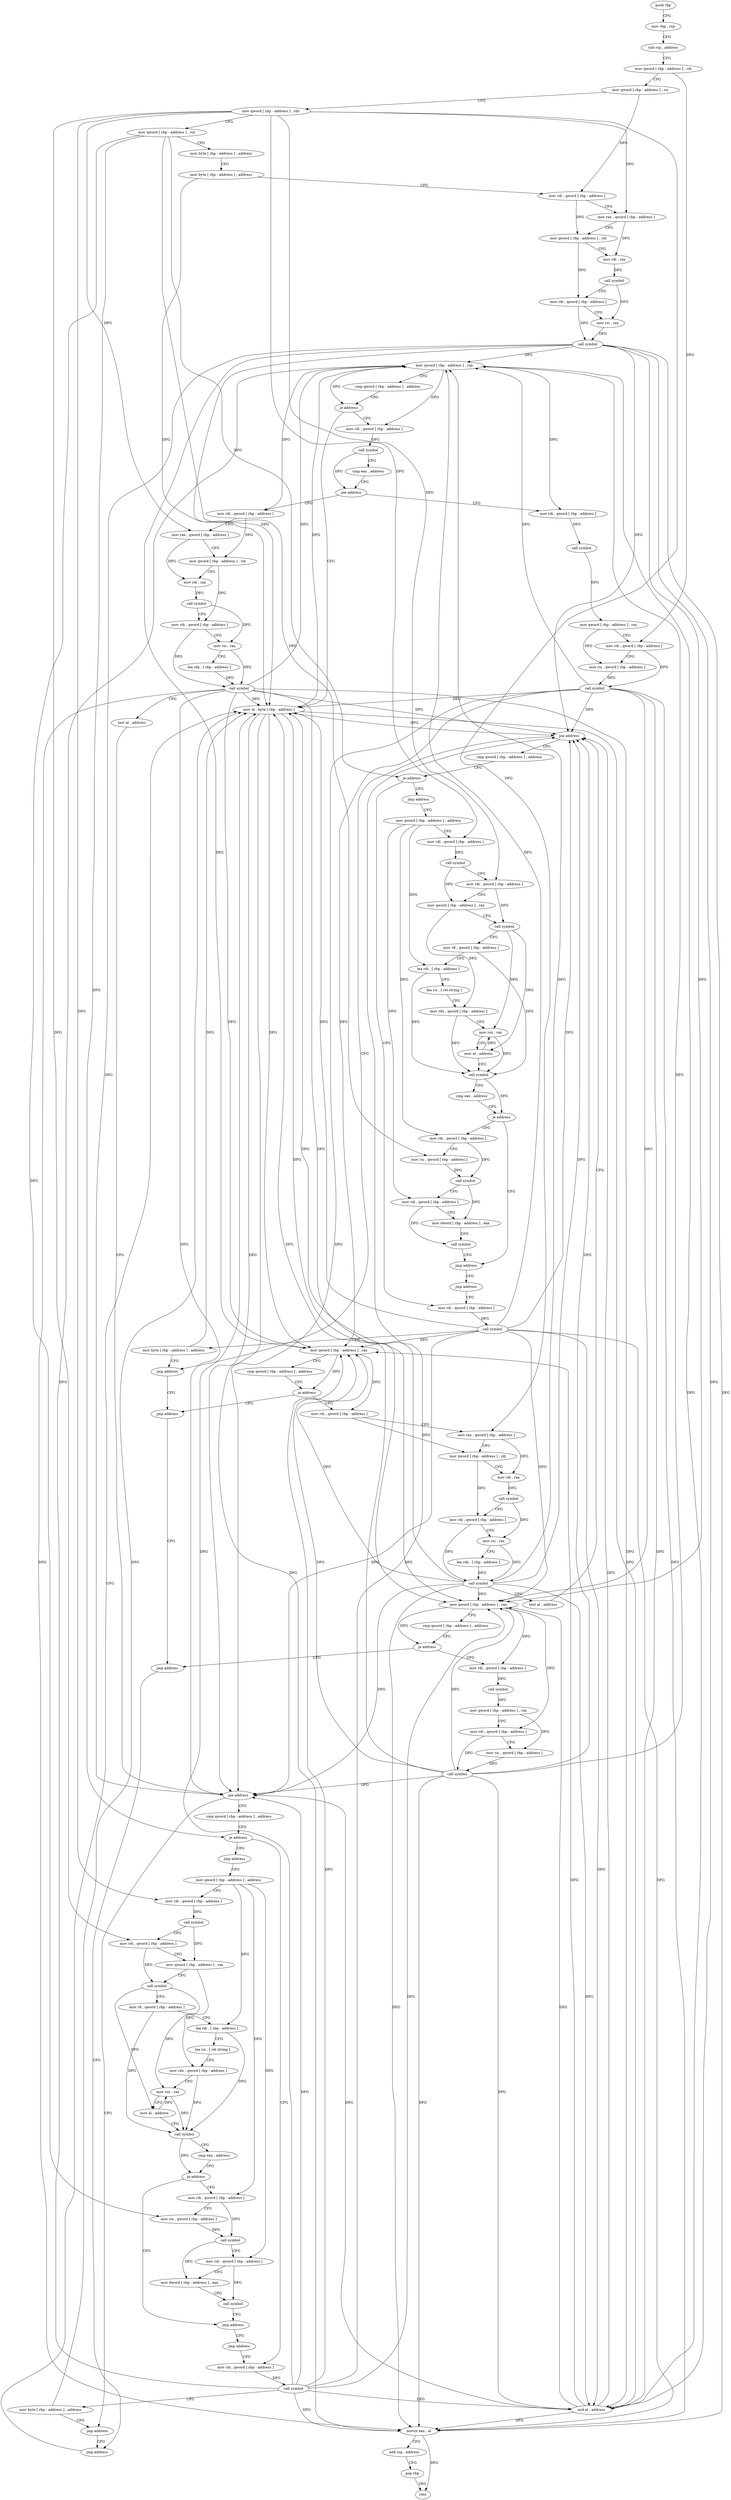 digraph "func" {
"136096" [label = "push rbp" ]
"136097" [label = "mov rbp , rsp" ]
"136100" [label = "sub rsp , address" ]
"136107" [label = "mov qword [ rbp - address ] , rdi" ]
"136111" [label = "mov qword [ rbp - address ] , rsi" ]
"136115" [label = "mov qword [ rbp - address ] , rdx" ]
"136119" [label = "mov qword [ rbp - address ] , rcx" ]
"136123" [label = "mov byte [ rbp - address ] , address" ]
"136127" [label = "mov byte [ rbp - address ] , address" ]
"136131" [label = "mov rdi , qword [ rbp - address ]" ]
"136135" [label = "mov rax , qword [ rbp - address ]" ]
"136139" [label = "mov qword [ rbp - address ] , rdi" ]
"136143" [label = "mov rdi , rax" ]
"136146" [label = "call symbol" ]
"136151" [label = "mov rdi , qword [ rbp - address ]" ]
"136155" [label = "mov rsi , rax" ]
"136158" [label = "call symbol" ]
"136163" [label = "mov qword [ rbp - address ] , rax" ]
"136167" [label = "cmp qword [ rbp - address ] , address" ]
"136172" [label = "je address" ]
"136673" [label = "mov al , byte [ rbp - address ]" ]
"136178" [label = "mov rdi , qword [ rbp - address ]" ]
"136676" [label = "and al , address" ]
"136678" [label = "movzx eax , al" ]
"136681" [label = "add rsp , address" ]
"136688" [label = "pop rbp" ]
"136689" [label = "retn" ]
"136182" [label = "call symbol" ]
"136187" [label = "cmp eax , address" ]
"136190" [label = "jne address" ]
"136472" [label = "mov rdi , qword [ rbp - address ]" ]
"136196" [label = "mov rdi , qword [ rbp - address ]" ]
"136476" [label = "mov rax , qword [ rbp - address ]" ]
"136480" [label = "mov qword [ rbp - address ] , rdi" ]
"136487" [label = "mov rdi , rax" ]
"136490" [label = "call symbol" ]
"136495" [label = "mov rdi , qword [ rbp - address ]" ]
"136502" [label = "mov rsi , rax" ]
"136505" [label = "lea rdx , [ rbp - address ]" ]
"136509" [label = "call symbol" ]
"136514" [label = "test al , address" ]
"136516" [label = "jne address" ]
"136663" [label = "jmp address" ]
"136522" [label = "cmp qword [ rbp - address ] , address" ]
"136200" [label = "call symbol" ]
"136205" [label = "mov qword [ rbp - address ] , rax" ]
"136209" [label = "mov rdi , qword [ rbp - address ]" ]
"136213" [label = "mov rsi , qword [ rbp - address ]" ]
"136217" [label = "call symbol" ]
"136222" [label = "mov qword [ rbp - address ] , rax" ]
"136226" [label = "cmp qword [ rbp - address ] , address" ]
"136231" [label = "je address" ]
"136467" [label = "jmp address" ]
"136237" [label = "mov rdi , qword [ rbp - address ]" ]
"136668" [label = "jmp address" ]
"136527" [label = "je address" ]
"136650" [label = "mov rdi , qword [ rbp - address ]" ]
"136533" [label = "jmp address" ]
"136241" [label = "call symbol" ]
"136246" [label = "mov qword [ rbp - address ] , rax" ]
"136250" [label = "mov rdi , qword [ rbp - address ]" ]
"136254" [label = "mov rsi , qword [ rbp - address ]" ]
"136258" [label = "call symbol" ]
"136263" [label = "mov qword [ rbp - address ] , rax" ]
"136267" [label = "cmp qword [ rbp - address ] , address" ]
"136272" [label = "je address" ]
"136462" [label = "jmp address" ]
"136278" [label = "mov rdi , qword [ rbp - address ]" ]
"136654" [label = "call symbol" ]
"136659" [label = "mov byte [ rbp - address ] , address" ]
"136538" [label = "mov qword [ rbp - address ] , address" ]
"136282" [label = "mov rax , qword [ rbp - address ]" ]
"136286" [label = "mov qword [ rbp - address ] , rdi" ]
"136290" [label = "mov rdi , rax" ]
"136293" [label = "call symbol" ]
"136298" [label = "mov rdi , qword [ rbp - address ]" ]
"136302" [label = "mov rsi , rax" ]
"136305" [label = "lea rdx , [ rbp - address ]" ]
"136309" [label = "call symbol" ]
"136314" [label = "test al , address" ]
"136316" [label = "jne address" ]
"136457" [label = "jmp address" ]
"136322" [label = "cmp qword [ rbp - address ] , address" ]
"136546" [label = "mov rdi , qword [ rbp - address ]" ]
"136550" [label = "call symbol" ]
"136555" [label = "mov rdi , qword [ rbp - address ]" ]
"136559" [label = "mov qword [ rbp - address ] , rax" ]
"136566" [label = "call symbol" ]
"136571" [label = "mov r8 , qword [ rbp - address ]" ]
"136575" [label = "lea rdi , [ rbp - address ]" ]
"136579" [label = "lea rsi , [ rel string ]" ]
"136586" [label = "mov rdx , qword [ rbp - address ]" ]
"136593" [label = "mov rcx , rax" ]
"136596" [label = "mov al , address" ]
"136598" [label = "call symbol" ]
"136603" [label = "cmp eax , address" ]
"136606" [label = "je address" ]
"136640" [label = "jmp address" ]
"136612" [label = "mov rdi , qword [ rbp - address ]" ]
"136327" [label = "je address" ]
"136444" [label = "mov rdi , qword [ rbp - address ]" ]
"136333" [label = "jmp address" ]
"136645" [label = "jmp address" ]
"136616" [label = "mov rsi , qword [ rbp - address ]" ]
"136620" [label = "call symbol" ]
"136625" [label = "mov rdi , qword [ rbp - address ]" ]
"136629" [label = "mov dword [ rbp - address ] , eax" ]
"136635" [label = "call symbol" ]
"136448" [label = "call symbol" ]
"136453" [label = "mov byte [ rbp - address ] , address" ]
"136338" [label = "mov qword [ rbp - address ] , address" ]
"136346" [label = "mov rdi , qword [ rbp - address ]" ]
"136350" [label = "call symbol" ]
"136355" [label = "mov rdi , qword [ rbp - address ]" ]
"136359" [label = "mov qword [ rbp - address ] , rax" ]
"136363" [label = "call symbol" ]
"136368" [label = "mov r8 , qword [ rbp - address ]" ]
"136372" [label = "lea rdi , [ rbp - address ]" ]
"136376" [label = "lea rsi , [ rel string ]" ]
"136383" [label = "mov rdx , qword [ rbp - address ]" ]
"136387" [label = "mov rcx , rax" ]
"136390" [label = "mov al , address" ]
"136392" [label = "call symbol" ]
"136397" [label = "cmp eax , address" ]
"136400" [label = "je address" ]
"136434" [label = "jmp address" ]
"136406" [label = "mov rdi , qword [ rbp - address ]" ]
"136439" [label = "jmp address" ]
"136410" [label = "mov rsi , qword [ rbp - address ]" ]
"136414" [label = "call symbol" ]
"136419" [label = "mov rdi , qword [ rbp - address ]" ]
"136423" [label = "mov dword [ rbp - address ] , eax" ]
"136429" [label = "call symbol" ]
"136096" -> "136097" [ label = "CFG" ]
"136097" -> "136100" [ label = "CFG" ]
"136100" -> "136107" [ label = "CFG" ]
"136107" -> "136111" [ label = "CFG" ]
"136107" -> "136209" [ label = "DFG" ]
"136111" -> "136115" [ label = "CFG" ]
"136111" -> "136131" [ label = "DFG" ]
"136115" -> "136119" [ label = "CFG" ]
"136115" -> "136135" [ label = "DFG" ]
"136115" -> "136476" [ label = "DFG" ]
"136115" -> "136282" [ label = "DFG" ]
"136115" -> "136546" [ label = "DFG" ]
"136115" -> "136555" [ label = "DFG" ]
"136115" -> "136346" [ label = "DFG" ]
"136115" -> "136355" [ label = "DFG" ]
"136119" -> "136123" [ label = "CFG" ]
"136119" -> "136527" [ label = "DFG" ]
"136119" -> "136327" [ label = "DFG" ]
"136119" -> "136616" [ label = "DFG" ]
"136119" -> "136410" [ label = "DFG" ]
"136123" -> "136127" [ label = "CFG" ]
"136127" -> "136131" [ label = "CFG" ]
"136127" -> "136673" [ label = "DFG" ]
"136131" -> "136135" [ label = "CFG" ]
"136131" -> "136139" [ label = "DFG" ]
"136135" -> "136139" [ label = "CFG" ]
"136135" -> "136143" [ label = "DFG" ]
"136139" -> "136143" [ label = "CFG" ]
"136139" -> "136151" [ label = "DFG" ]
"136143" -> "136146" [ label = "DFG" ]
"136146" -> "136151" [ label = "CFG" ]
"136146" -> "136155" [ label = "DFG" ]
"136151" -> "136155" [ label = "CFG" ]
"136151" -> "136158" [ label = "DFG" ]
"136155" -> "136158" [ label = "DFG" ]
"136158" -> "136163" [ label = "DFG" ]
"136158" -> "136673" [ label = "DFG" ]
"136158" -> "136676" [ label = "DFG" ]
"136158" -> "136678" [ label = "DFG" ]
"136158" -> "136516" [ label = "DFG" ]
"136158" -> "136222" [ label = "DFG" ]
"136158" -> "136263" [ label = "DFG" ]
"136158" -> "136316" [ label = "DFG" ]
"136163" -> "136167" [ label = "CFG" ]
"136163" -> "136172" [ label = "DFG" ]
"136163" -> "136178" [ label = "DFG" ]
"136163" -> "136472" [ label = "DFG" ]
"136163" -> "136196" [ label = "DFG" ]
"136167" -> "136172" [ label = "CFG" ]
"136172" -> "136673" [ label = "CFG" ]
"136172" -> "136178" [ label = "CFG" ]
"136673" -> "136676" [ label = "DFG" ]
"136673" -> "136163" [ label = "DFG" ]
"136673" -> "136678" [ label = "DFG" ]
"136673" -> "136516" [ label = "DFG" ]
"136673" -> "136222" [ label = "DFG" ]
"136673" -> "136263" [ label = "DFG" ]
"136673" -> "136316" [ label = "DFG" ]
"136178" -> "136182" [ label = "DFG" ]
"136676" -> "136678" [ label = "DFG" ]
"136676" -> "136163" [ label = "DFG" ]
"136676" -> "136516" [ label = "DFG" ]
"136676" -> "136222" [ label = "DFG" ]
"136676" -> "136263" [ label = "DFG" ]
"136676" -> "136316" [ label = "DFG" ]
"136678" -> "136681" [ label = "CFG" ]
"136678" -> "136689" [ label = "DFG" ]
"136681" -> "136688" [ label = "CFG" ]
"136688" -> "136689" [ label = "CFG" ]
"136182" -> "136187" [ label = "CFG" ]
"136182" -> "136190" [ label = "DFG" ]
"136187" -> "136190" [ label = "CFG" ]
"136190" -> "136472" [ label = "CFG" ]
"136190" -> "136196" [ label = "CFG" ]
"136472" -> "136476" [ label = "CFG" ]
"136472" -> "136480" [ label = "DFG" ]
"136196" -> "136200" [ label = "DFG" ]
"136476" -> "136480" [ label = "CFG" ]
"136476" -> "136487" [ label = "DFG" ]
"136480" -> "136487" [ label = "CFG" ]
"136480" -> "136495" [ label = "DFG" ]
"136487" -> "136490" [ label = "DFG" ]
"136490" -> "136495" [ label = "CFG" ]
"136490" -> "136502" [ label = "DFG" ]
"136495" -> "136502" [ label = "CFG" ]
"136495" -> "136509" [ label = "DFG" ]
"136502" -> "136505" [ label = "CFG" ]
"136502" -> "136509" [ label = "DFG" ]
"136505" -> "136509" [ label = "DFG" ]
"136509" -> "136514" [ label = "CFG" ]
"136509" -> "136163" [ label = "DFG" ]
"136509" -> "136676" [ label = "DFG" ]
"136509" -> "136678" [ label = "DFG" ]
"136509" -> "136673" [ label = "DFG" ]
"136509" -> "136516" [ label = "DFG" ]
"136509" -> "136222" [ label = "DFG" ]
"136509" -> "136263" [ label = "DFG" ]
"136509" -> "136316" [ label = "DFG" ]
"136514" -> "136516" [ label = "CFG" ]
"136516" -> "136663" [ label = "CFG" ]
"136516" -> "136522" [ label = "CFG" ]
"136663" -> "136668" [ label = "CFG" ]
"136522" -> "136527" [ label = "CFG" ]
"136200" -> "136205" [ label = "DFG" ]
"136205" -> "136209" [ label = "CFG" ]
"136205" -> "136213" [ label = "DFG" ]
"136209" -> "136213" [ label = "CFG" ]
"136209" -> "136217" [ label = "DFG" ]
"136213" -> "136217" [ label = "DFG" ]
"136217" -> "136222" [ label = "DFG" ]
"136217" -> "136163" [ label = "DFG" ]
"136217" -> "136676" [ label = "DFG" ]
"136217" -> "136678" [ label = "DFG" ]
"136217" -> "136516" [ label = "DFG" ]
"136217" -> "136673" [ label = "DFG" ]
"136217" -> "136263" [ label = "DFG" ]
"136217" -> "136316" [ label = "DFG" ]
"136222" -> "136226" [ label = "CFG" ]
"136222" -> "136231" [ label = "DFG" ]
"136222" -> "136237" [ label = "DFG" ]
"136222" -> "136250" [ label = "DFG" ]
"136226" -> "136231" [ label = "CFG" ]
"136231" -> "136467" [ label = "CFG" ]
"136231" -> "136237" [ label = "CFG" ]
"136467" -> "136668" [ label = "CFG" ]
"136237" -> "136241" [ label = "DFG" ]
"136668" -> "136673" [ label = "CFG" ]
"136527" -> "136650" [ label = "CFG" ]
"136527" -> "136533" [ label = "CFG" ]
"136650" -> "136654" [ label = "DFG" ]
"136533" -> "136538" [ label = "CFG" ]
"136241" -> "136246" [ label = "DFG" ]
"136246" -> "136250" [ label = "CFG" ]
"136246" -> "136254" [ label = "DFG" ]
"136250" -> "136254" [ label = "CFG" ]
"136250" -> "136258" [ label = "DFG" ]
"136254" -> "136258" [ label = "DFG" ]
"136258" -> "136263" [ label = "DFG" ]
"136258" -> "136163" [ label = "DFG" ]
"136258" -> "136676" [ label = "DFG" ]
"136258" -> "136678" [ label = "DFG" ]
"136258" -> "136516" [ label = "DFG" ]
"136258" -> "136222" [ label = "DFG" ]
"136258" -> "136673" [ label = "DFG" ]
"136258" -> "136316" [ label = "DFG" ]
"136263" -> "136267" [ label = "CFG" ]
"136263" -> "136272" [ label = "DFG" ]
"136263" -> "136278" [ label = "DFG" ]
"136267" -> "136272" [ label = "CFG" ]
"136272" -> "136462" [ label = "CFG" ]
"136272" -> "136278" [ label = "CFG" ]
"136462" -> "136467" [ label = "CFG" ]
"136278" -> "136282" [ label = "CFG" ]
"136278" -> "136286" [ label = "DFG" ]
"136654" -> "136659" [ label = "CFG" ]
"136654" -> "136163" [ label = "DFG" ]
"136654" -> "136676" [ label = "DFG" ]
"136654" -> "136678" [ label = "DFG" ]
"136654" -> "136516" [ label = "DFG" ]
"136654" -> "136222" [ label = "DFG" ]
"136654" -> "136263" [ label = "DFG" ]
"136654" -> "136673" [ label = "DFG" ]
"136654" -> "136316" [ label = "DFG" ]
"136659" -> "136663" [ label = "CFG" ]
"136659" -> "136673" [ label = "DFG" ]
"136538" -> "136546" [ label = "CFG" ]
"136538" -> "136612" [ label = "DFG" ]
"136538" -> "136625" [ label = "DFG" ]
"136538" -> "136575" [ label = "DFG" ]
"136282" -> "136286" [ label = "CFG" ]
"136282" -> "136290" [ label = "DFG" ]
"136286" -> "136290" [ label = "CFG" ]
"136286" -> "136298" [ label = "DFG" ]
"136290" -> "136293" [ label = "DFG" ]
"136293" -> "136298" [ label = "CFG" ]
"136293" -> "136302" [ label = "DFG" ]
"136298" -> "136302" [ label = "CFG" ]
"136298" -> "136309" [ label = "DFG" ]
"136302" -> "136305" [ label = "CFG" ]
"136302" -> "136309" [ label = "DFG" ]
"136305" -> "136309" [ label = "DFG" ]
"136309" -> "136314" [ label = "CFG" ]
"136309" -> "136163" [ label = "DFG" ]
"136309" -> "136676" [ label = "DFG" ]
"136309" -> "136678" [ label = "DFG" ]
"136309" -> "136516" [ label = "DFG" ]
"136309" -> "136222" [ label = "DFG" ]
"136309" -> "136263" [ label = "DFG" ]
"136309" -> "136673" [ label = "DFG" ]
"136309" -> "136316" [ label = "DFG" ]
"136314" -> "136316" [ label = "CFG" ]
"136316" -> "136457" [ label = "CFG" ]
"136316" -> "136322" [ label = "CFG" ]
"136457" -> "136462" [ label = "CFG" ]
"136322" -> "136327" [ label = "CFG" ]
"136546" -> "136550" [ label = "DFG" ]
"136550" -> "136555" [ label = "CFG" ]
"136550" -> "136559" [ label = "DFG" ]
"136555" -> "136559" [ label = "CFG" ]
"136555" -> "136566" [ label = "DFG" ]
"136559" -> "136566" [ label = "CFG" ]
"136559" -> "136586" [ label = "DFG" ]
"136566" -> "136571" [ label = "CFG" ]
"136566" -> "136593" [ label = "DFG" ]
"136566" -> "136596" [ label = "DFG" ]
"136571" -> "136575" [ label = "CFG" ]
"136571" -> "136598" [ label = "DFG" ]
"136575" -> "136579" [ label = "CFG" ]
"136575" -> "136598" [ label = "DFG" ]
"136579" -> "136586" [ label = "CFG" ]
"136586" -> "136593" [ label = "CFG" ]
"136586" -> "136598" [ label = "DFG" ]
"136593" -> "136596" [ label = "CFG" ]
"136593" -> "136598" [ label = "DFG" ]
"136596" -> "136598" [ label = "CFG" ]
"136596" -> "136593" [ label = "DFG" ]
"136598" -> "136603" [ label = "CFG" ]
"136598" -> "136606" [ label = "DFG" ]
"136603" -> "136606" [ label = "CFG" ]
"136606" -> "136640" [ label = "CFG" ]
"136606" -> "136612" [ label = "CFG" ]
"136640" -> "136645" [ label = "CFG" ]
"136612" -> "136616" [ label = "CFG" ]
"136612" -> "136620" [ label = "DFG" ]
"136327" -> "136444" [ label = "CFG" ]
"136327" -> "136333" [ label = "CFG" ]
"136444" -> "136448" [ label = "DFG" ]
"136333" -> "136338" [ label = "CFG" ]
"136645" -> "136650" [ label = "CFG" ]
"136616" -> "136620" [ label = "DFG" ]
"136620" -> "136625" [ label = "CFG" ]
"136620" -> "136629" [ label = "DFG" ]
"136625" -> "136629" [ label = "CFG" ]
"136625" -> "136635" [ label = "DFG" ]
"136629" -> "136635" [ label = "CFG" ]
"136635" -> "136640" [ label = "CFG" ]
"136448" -> "136453" [ label = "CFG" ]
"136448" -> "136163" [ label = "DFG" ]
"136448" -> "136676" [ label = "DFG" ]
"136448" -> "136678" [ label = "DFG" ]
"136448" -> "136516" [ label = "DFG" ]
"136448" -> "136222" [ label = "DFG" ]
"136448" -> "136263" [ label = "DFG" ]
"136448" -> "136316" [ label = "DFG" ]
"136448" -> "136673" [ label = "DFG" ]
"136453" -> "136457" [ label = "CFG" ]
"136453" -> "136673" [ label = "DFG" ]
"136338" -> "136346" [ label = "CFG" ]
"136338" -> "136406" [ label = "DFG" ]
"136338" -> "136419" [ label = "DFG" ]
"136338" -> "136372" [ label = "DFG" ]
"136346" -> "136350" [ label = "DFG" ]
"136350" -> "136355" [ label = "CFG" ]
"136350" -> "136359" [ label = "DFG" ]
"136355" -> "136359" [ label = "CFG" ]
"136355" -> "136363" [ label = "DFG" ]
"136359" -> "136363" [ label = "CFG" ]
"136359" -> "136383" [ label = "DFG" ]
"136363" -> "136368" [ label = "CFG" ]
"136363" -> "136387" [ label = "DFG" ]
"136363" -> "136390" [ label = "DFG" ]
"136368" -> "136372" [ label = "CFG" ]
"136368" -> "136392" [ label = "DFG" ]
"136372" -> "136376" [ label = "CFG" ]
"136372" -> "136392" [ label = "DFG" ]
"136376" -> "136383" [ label = "CFG" ]
"136383" -> "136387" [ label = "CFG" ]
"136383" -> "136392" [ label = "DFG" ]
"136387" -> "136390" [ label = "CFG" ]
"136387" -> "136392" [ label = "DFG" ]
"136390" -> "136392" [ label = "CFG" ]
"136390" -> "136387" [ label = "DFG" ]
"136392" -> "136397" [ label = "CFG" ]
"136392" -> "136400" [ label = "DFG" ]
"136397" -> "136400" [ label = "CFG" ]
"136400" -> "136434" [ label = "CFG" ]
"136400" -> "136406" [ label = "CFG" ]
"136434" -> "136439" [ label = "CFG" ]
"136406" -> "136410" [ label = "CFG" ]
"136406" -> "136414" [ label = "DFG" ]
"136439" -> "136444" [ label = "CFG" ]
"136410" -> "136414" [ label = "DFG" ]
"136414" -> "136419" [ label = "CFG" ]
"136414" -> "136423" [ label = "DFG" ]
"136419" -> "136423" [ label = "CFG" ]
"136419" -> "136429" [ label = "DFG" ]
"136423" -> "136429" [ label = "CFG" ]
"136429" -> "136434" [ label = "CFG" ]
}
